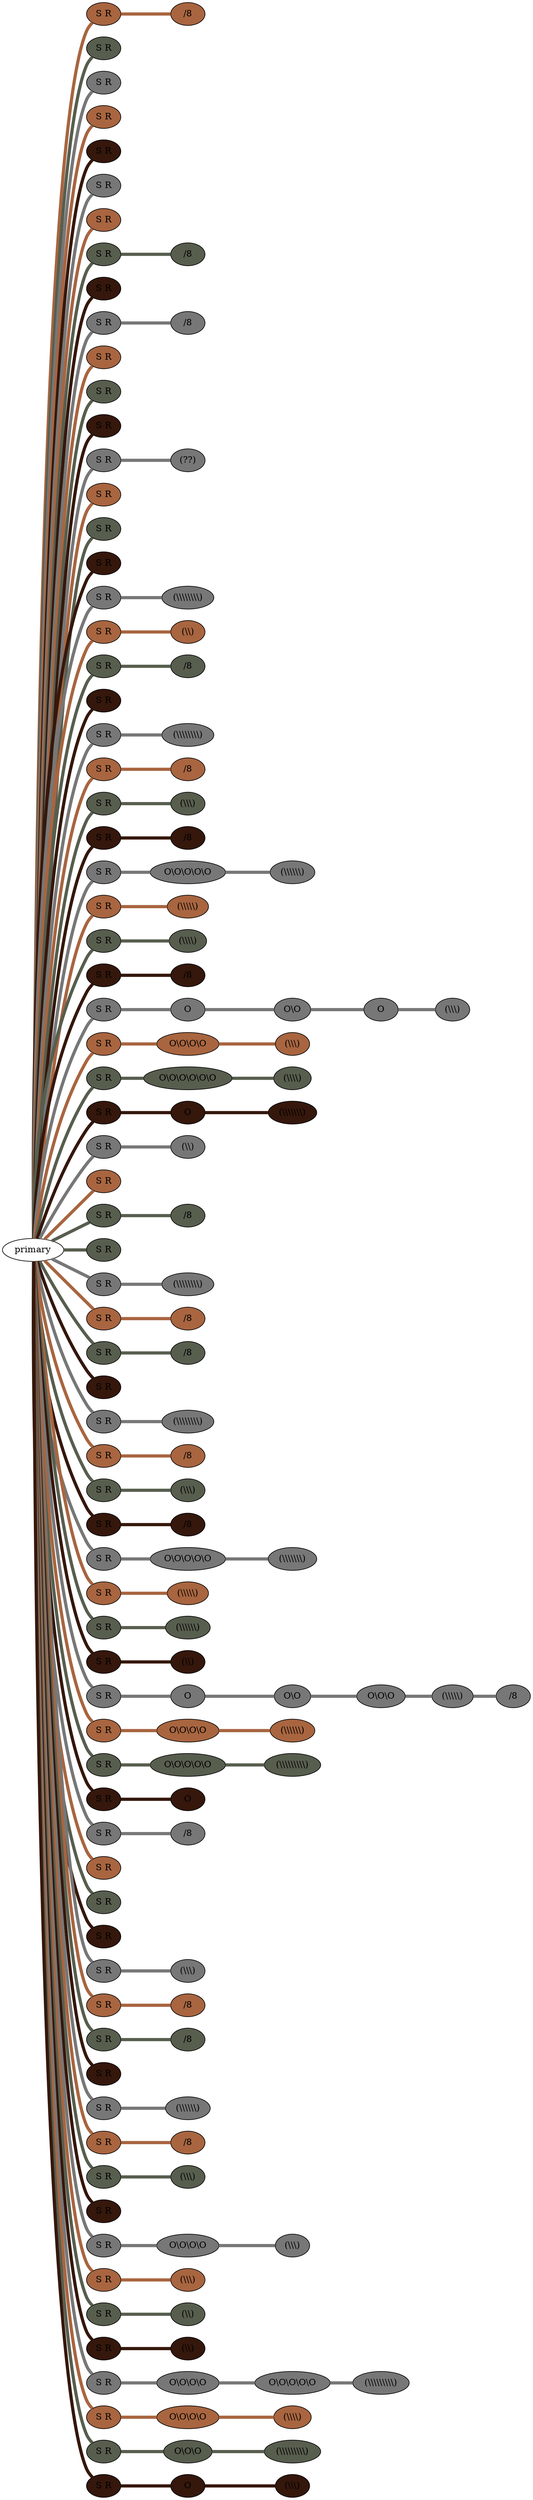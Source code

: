 graph {
 graph [rankdir=LR]
"1" [qtype="pendant_node", pendant_colors="#A86540", pendant_ply="S", pendant_attach="R", pendant_length="42", label="S R", style=filled, fillcolor="#A86540"]
"primary" -- "1" [qtype="pendant_link",penwidth=5,color="#A86540"]
"1:0" [qtype="knot_node", knot_value="1", knot_type="E", knot_position="20.0", knot_spin="S", label="/8", style=filled, fillcolor="#A86540"]
"1" -- "1:0" [qtype="knot_link",penwidth=5,color="#A86540"]
"2" [qtype="pendant_node", pendant_colors="#575E4E", pendant_ply="S", pendant_attach="R", pendant_length="46", label="S R", style=filled, fillcolor="#575E4E"]
"primary" -- "2" [qtype="pendant_link",penwidth=5,color="#575E4E"]
"3" [qtype="pendant_node", pendant_colors="#777777", pendant_ply="S", pendant_attach="R", pendant_length="51", label="S R", style=filled, fillcolor="#777777"]
"primary" -- "3" [qtype="pendant_link",penwidth=5,color="#777777"]
"4" [qtype="pendant_node", pendant_colors="#A86540", pendant_ply="S", pendant_attach="R", pendant_length="44", label="S R", style=filled, fillcolor="#A86540"]
"primary" -- "4" [qtype="pendant_link",penwidth=5,color="#A86540"]
"5" [qtype="pendant_node", pendant_colors="#35170C,#777777", pendant_ply="S", pendant_attach="R", pendant_length="52", label="S R", style=filled, fillcolor="#35170C"]
"primary" -- "5" [qtype="pendant_link",penwidth=5,color="#35170C"]
"6" [qtype="pendant_node", pendant_colors="#777777", pendant_ply="S", pendant_attach="R", pendant_length="52", label="S R", style=filled, fillcolor="#777777"]
"primary" -- "6" [qtype="pendant_link",penwidth=5,color="#777777"]
"7" [qtype="pendant_node", pendant_colors="#A86540", pendant_ply="S", pendant_attach="R", pendant_length="42", label="S R", style=filled, fillcolor="#A86540"]
"primary" -- "7" [qtype="pendant_link",penwidth=5,color="#A86540"]
"8" [qtype="pendant_node", pendant_colors="#575E4E", pendant_ply="S", pendant_attach="R", pendant_length="40", label="S R", style=filled, fillcolor="#575E4E"]
"primary" -- "8" [qtype="pendant_link",penwidth=5,color="#575E4E"]
"8:0" [qtype="knot_node", knot_value="1", knot_type="E", knot_position="20.5", knot_spin="S", label="/8", style=filled, fillcolor="#575E4E"]
"8" -- "8:0" [qtype="knot_link",penwidth=5,color="#575E4E"]
"9" [qtype="pendant_node", pendant_colors="#35170C,#777777", pendant_ply="S", pendant_attach="R", pendant_length="55", label="S R", style=filled, fillcolor="#35170C"]
"primary" -- "9" [qtype="pendant_link",penwidth=5,color="#35170C"]
"10" [qtype="pendant_node", pendant_colors="#777777", pendant_ply="S", pendant_attach="R", pendant_length="47", label="S R", style=filled, fillcolor="#777777"]
"primary" -- "10" [qtype="pendant_link",penwidth=5,color="#777777"]
"10:0" [qtype="knot_node", knot_value="1", knot_type="E", knot_position="19.5", knot_spin="S", label="/8", style=filled, fillcolor="#777777"]
"10" -- "10:0" [qtype="knot_link",penwidth=5,color="#777777"]
"11" [qtype="pendant_node", pendant_colors="#A86540", pendant_ply="S", pendant_attach="R", pendant_length="42", label="S R", style=filled, fillcolor="#A86540"]
"primary" -- "11" [qtype="pendant_link",penwidth=5,color="#A86540"]
"12" [qtype="pendant_node", pendant_colors="#575E4E", pendant_ply="S", pendant_attach="R", pendant_length="44", label="S R", style=filled, fillcolor="#575E4E"]
"primary" -- "12" [qtype="pendant_link",penwidth=5,color="#575E4E"]
"13" [qtype="pendant_node", pendant_colors="#35170C,#777777", pendant_ply="S", pendant_attach="R", pendant_length="51", label="S R", style=filled, fillcolor="#35170C"]
"primary" -- "13" [qtype="pendant_link",penwidth=5,color="#35170C"]
"14" [qtype="pendant_node", pendant_colors="#777777", pendant_ply="S", pendant_attach="R", pendant_length="45", label="S R", style=filled, fillcolor="#777777"]
"primary" -- "14" [qtype="pendant_link",penwidth=5,color="#777777"]
"14:0" [qtype="knot_node", knot_value="2", knot_type="L", knot_position="19.0", knot_spin="ZS", label="(??)", style=filled, fillcolor="#777777"]
"14" -- "14:0" [qtype="knot_link",penwidth=5,color="#777777"]
"15" [qtype="pendant_node", pendant_colors="#A86540", pendant_ply="S", pendant_attach="R", pendant_length="52", label="S R", style=filled, fillcolor="#A86540"]
"primary" -- "15" [qtype="pendant_link",penwidth=5,color="#A86540"]
"16" [qtype="pendant_node", pendant_colors="#575E4E", pendant_ply="S", pendant_attach="R", pendant_length="42", label="S R", style=filled, fillcolor="#575E4E"]
"primary" -- "16" [qtype="pendant_link",penwidth=5,color="#575E4E"]
"17" [qtype="pendant_node", pendant_colors="#35170C,#777777", pendant_ply="S", pendant_attach="R", pendant_length="51", label="S R", style=filled, fillcolor="#35170C"]
"primary" -- "17" [qtype="pendant_link",penwidth=5,color="#35170C"]
"18" [qtype="pendant_node", pendant_colors="#777777", pendant_ply="S", pendant_attach="R", pendant_length="47", label="S R", style=filled, fillcolor="#777777"]
"primary" -- "18" [qtype="pendant_link",penwidth=5,color="#777777"]
"18:0" [qtype="knot_node", knot_value="8", knot_type="L", knot_position="18.5", knot_spin="Z", label="(\\\\\\\\\\\\\\\\)", style=filled, fillcolor="#777777"]
"18" -- "18:0" [qtype="knot_link",penwidth=5,color="#777777"]
"19" [qtype="pendant_node", pendant_colors="#A86540", pendant_ply="S", pendant_attach="R", pendant_length="49", label="S R", style=filled, fillcolor="#A86540"]
"primary" -- "19" [qtype="pendant_link",penwidth=5,color="#A86540"]
"19:0" [qtype="knot_node", knot_value="2", knot_type="L", knot_position="18.5", knot_spin="Z", label="(\\\\)", style=filled, fillcolor="#A86540"]
"19" -- "19:0" [qtype="knot_link",penwidth=5,color="#A86540"]
"20" [qtype="pendant_node", pendant_colors="#575E4E", pendant_ply="S", pendant_attach="R", pendant_length="43", label="S R", style=filled, fillcolor="#575E4E"]
"primary" -- "20" [qtype="pendant_link",penwidth=5,color="#575E4E"]
"20:0" [qtype="knot_node", knot_value="1", knot_type="E", knot_position="18.5", knot_spin="S", label="/8", style=filled, fillcolor="#575E4E"]
"20" -- "20:0" [qtype="knot_link",penwidth=5,color="#575E4E"]
"21" [qtype="pendant_node", pendant_colors="#35170C,#777777", pendant_ply="S", pendant_attach="R", pendant_length="55", label="S R", style=filled, fillcolor="#35170C"]
"primary" -- "21" [qtype="pendant_link",penwidth=5,color="#35170C"]
"22" [qtype="pendant_node", pendant_colors="#777777", pendant_ply="S", pendant_attach="R", pendant_length="33", label="S R", style=filled, fillcolor="#777777"]
"primary" -- "22" [qtype="pendant_link",penwidth=5,color="#777777"]
"22:0" [qtype="knot_node", knot_value="8", knot_type="L", knot_position="15.5", knot_spin="Z", label="(\\\\\\\\\\\\\\\\)", style=filled, fillcolor="#777777"]
"22" -- "22:0" [qtype="knot_link",penwidth=5,color="#777777"]
"23" [qtype="pendant_node", pendant_colors="#A86540", pendant_ply="S", pendant_attach="R", pendant_length="43", label="S R", style=filled, fillcolor="#A86540"]
"primary" -- "23" [qtype="pendant_link",penwidth=5,color="#A86540"]
"23:0" [qtype="knot_node", knot_value="1", knot_type="E", knot_position="15.5", knot_spin="S", label="/8", style=filled, fillcolor="#A86540"]
"23" -- "23:0" [qtype="knot_link",penwidth=5,color="#A86540"]
"24" [qtype="pendant_node", pendant_colors="#575E4E", pendant_ply="S", pendant_attach="R", pendant_length="40", label="S R", style=filled, fillcolor="#575E4E"]
"primary" -- "24" [qtype="pendant_link",penwidth=5,color="#575E4E"]
"24:0" [qtype="knot_node", knot_value="3", knot_type="L", knot_position="15.0", knot_spin="Z", label="(\\\\\\)", style=filled, fillcolor="#575E4E"]
"24" -- "24:0" [qtype="knot_link",penwidth=5,color="#575E4E"]
"25" [qtype="pendant_node", pendant_colors="#35170C,#777777", pendant_ply="S", pendant_attach="R", pendant_length="42", label="S R", style=filled, fillcolor="#35170C"]
"primary" -- "25" [qtype="pendant_link",penwidth=5,color="#35170C"]
"25:0" [qtype="knot_node", knot_value="1", knot_type="E", knot_position="15.5", knot_spin="S", label="/8", style=filled, fillcolor="#35170C"]
"25" -- "25:0" [qtype="knot_link",penwidth=5,color="#35170C"]
"26" [qtype="pendant_node", pendant_colors="#777777", pendant_ply="S", pendant_attach="R", pendant_length="30", label="S R", style=filled, fillcolor="#777777"]
"primary" -- "26" [qtype="pendant_link",penwidth=5,color="#777777"]
"26:0" [qtype="knot_node", knot_value="5", knot_type="S", knot_position="12.0", knot_spin="Z", label="O\\O\\O\\O\\O", style=filled, fillcolor="#777777"]
"26" -- "26:0" [qtype="knot_link",penwidth=5,color="#777777"]
"26:1" [qtype="knot_node", knot_value="6", knot_type="L", knot_position="17.5", knot_spin="Z", label="(\\\\\\\\\\\\)", style=filled, fillcolor="#777777"]
"26:0" -- "26:1" [qtype="knot_link",penwidth=5,color="#777777"]
"27" [qtype="pendant_node", pendant_colors="#A86540", pendant_ply="S", pendant_attach="R", pendant_length="47", label="S R", style=filled, fillcolor="#A86540"]
"primary" -- "27" [qtype="pendant_link",penwidth=5,color="#A86540"]
"27:0" [qtype="knot_node", knot_value="5", knot_type="L", knot_position="19.0", knot_spin="Z", label="(\\\\\\\\\\)", style=filled, fillcolor="#A86540"]
"27" -- "27:0" [qtype="knot_link",penwidth=5,color="#A86540"]
"28" [qtype="pendant_node", pendant_colors="#575E4E", pendant_ply="S", pendant_attach="R", pendant_length="37", label="S R", style=filled, fillcolor="#575E4E"]
"primary" -- "28" [qtype="pendant_link",penwidth=5,color="#575E4E"]
"28:0" [qtype="knot_node", knot_value="4", knot_type="L", knot_position="18.5", knot_spin="Z", label="(\\\\\\\\)", style=filled, fillcolor="#575E4E"]
"28" -- "28:0" [qtype="knot_link",penwidth=5,color="#575E4E"]
"29" [qtype="pendant_node", pendant_colors="#35170C,#777777", pendant_ply="S", pendant_attach="R", pendant_length="42", label="S R", style=filled, fillcolor="#35170C"]
"primary" -- "29" [qtype="pendant_link",penwidth=5,color="#35170C"]
"29:0" [qtype="knot_node", knot_value="1", knot_type="E", knot_position="22.5", knot_spin="S", label="/8", style=filled, fillcolor="#35170C"]
"29" -- "29:0" [qtype="knot_link",penwidth=5,color="#35170C"]
"30" [qtype="pendant_node", pendant_colors="#777777", pendant_ply="S", pendant_attach="R", pendant_length="47", label="S R", style=filled, fillcolor="#777777"]
"primary" -- "30" [qtype="pendant_link",penwidth=5,color="#777777"]
"30:0" [qtype="knot_node", knot_value="1", knot_type="S", knot_position="3.0", knot_spin="Z", label="O", style=filled, fillcolor="#777777"]
"30" -- "30:0" [qtype="knot_link",penwidth=5,color="#777777"]
"30:1" [qtype="knot_node", knot_value="2", knot_type="S", knot_position="8.0", knot_spin="Z", label="O\\O", style=filled, fillcolor="#777777"]
"30:0" -- "30:1" [qtype="knot_link",penwidth=5,color="#777777"]
"30:2" [qtype="knot_node", knot_value="1", knot_type="S", knot_position="12.0", knot_spin="Z", label="O", style=filled, fillcolor="#777777"]
"30:1" -- "30:2" [qtype="knot_link",penwidth=5,color="#777777"]
"30:3" [qtype="knot_node", knot_value="3", knot_type="L", knot_position="16.0", knot_spin="Z", label="(\\\\\\)", style=filled, fillcolor="#777777"]
"30:2" -- "30:3" [qtype="knot_link",penwidth=5,color="#777777"]
"31" [qtype="pendant_node", pendant_colors="#A86540", pendant_ply="S", pendant_attach="R", pendant_length="32", label="S R", style=filled, fillcolor="#A86540"]
"primary" -- "31" [qtype="pendant_link",penwidth=5,color="#A86540"]
"31:0" [qtype="knot_node", knot_value="4", knot_type="S", knot_position="11.5", knot_spin="Z", label="O\\O\\O\\O", style=filled, fillcolor="#A86540"]
"31" -- "31:0" [qtype="knot_link",penwidth=5,color="#A86540"]
"31:1" [qtype="knot_node", knot_value="3", knot_type="L", knot_position="16.0", knot_spin="Z", label="(\\\\\\)", style=filled, fillcolor="#A86540"]
"31:0" -- "31:1" [qtype="knot_link",penwidth=5,color="#A86540"]
"32" [qtype="pendant_node", pendant_colors="#575E4E", pendant_ply="S", pendant_attach="R", pendant_length="31", label="S R", style=filled, fillcolor="#575E4E"]
"primary" -- "32" [qtype="pendant_link",penwidth=5,color="#575E4E"]
"32:0" [qtype="knot_node", knot_value="6", knot_type="S", knot_position="11.0", knot_spin="Z", label="O\\O\\O\\O\\O\\O", style=filled, fillcolor="#575E4E"]
"32" -- "32:0" [qtype="knot_link",penwidth=5,color="#575E4E"]
"32:1" [qtype="knot_node", knot_value="4", knot_type="L", knot_position="15.5", knot_spin="Z", label="(\\\\\\\\)", style=filled, fillcolor="#575E4E"]
"32:0" -- "32:1" [qtype="knot_link",penwidth=5,color="#575E4E"]
"33" [qtype="pendant_node", pendant_colors="#35170C,#777777", pendant_ply="S", pendant_attach="R", pendant_length="35", label="S R", style=filled, fillcolor="#35170C"]
"primary" -- "33" [qtype="pendant_link",penwidth=5,color="#35170C"]
"33:0" [qtype="knot_node", knot_value="1", knot_type="S", knot_position="13.0", knot_spin="Z", label="O", style=filled, fillcolor="#35170C"]
"33" -- "33:0" [qtype="knot_link",penwidth=5,color="#35170C"]
"33:1" [qtype="knot_node", knot_value="7", knot_type="L", knot_position="17.5", knot_spin="Z", label="(\\\\\\\\\\\\\\)", style=filled, fillcolor="#35170C"]
"33:0" -- "33:1" [qtype="knot_link",penwidth=5,color="#35170C"]
"34" [qtype="pendant_node", pendant_colors="#777777", pendant_ply="S", pendant_attach="R", pendant_length="51", label="S R", style=filled, fillcolor="#777777"]
"primary" -- "34" [qtype="pendant_link",penwidth=5,color="#777777"]
"34:0" [qtype="knot_node", knot_value="2", knot_type="L", knot_position="17.5", knot_spin="Z", label="(\\\\)", style=filled, fillcolor="#777777"]
"34" -- "34:0" [qtype="knot_link",penwidth=5,color="#777777"]
"35" [qtype="pendant_node", pendant_colors="#A86540", pendant_ply="S", pendant_attach="R", pendant_length="52", label="S R", style=filled, fillcolor="#A86540"]
"primary" -- "35" [qtype="pendant_link",penwidth=5,color="#A86540"]
"36" [qtype="pendant_node", pendant_colors="#575E4E", pendant_ply="S", pendant_attach="R", pendant_length="35", label="S R", style=filled, fillcolor="#575E4E"]
"primary" -- "36" [qtype="pendant_link",penwidth=5,color="#575E4E"]
"36:0" [qtype="knot_node", knot_value="1", knot_type="E", knot_position="16.5", knot_spin="S", label="/8", style=filled, fillcolor="#575E4E"]
"36" -- "36:0" [qtype="knot_link",penwidth=5,color="#575E4E"]
"37" [qtype="pendant_node", pendant_colors="#575E4E,#777777", pendant_ply="S", pendant_attach="R", pendant_length="43", label="S R", style=filled, fillcolor="#575E4E"]
"primary" -- "37" [qtype="pendant_link",penwidth=5,color="#575E4E"]
"38" [qtype="pendant_node", pendant_colors="#777777", pendant_ply="S", pendant_attach="R", pendant_length="46", label="S R", style=filled, fillcolor="#777777"]
"primary" -- "38" [qtype="pendant_link",penwidth=5,color="#777777"]
"38:0" [qtype="knot_node", knot_value="8", knot_type="L", knot_position="16.5", knot_spin="Z", label="(\\\\\\\\\\\\\\\\)", style=filled, fillcolor="#777777"]
"38" -- "38:0" [qtype="knot_link",penwidth=5,color="#777777"]
"39" [qtype="pendant_node", pendant_colors="#A86540", pendant_ply="S", pendant_attach="R", pendant_length="41", label="S R", style=filled, fillcolor="#A86540"]
"primary" -- "39" [qtype="pendant_link",penwidth=5,color="#A86540"]
"39:0" [qtype="knot_node", knot_value="1", knot_type="E", knot_position="17.0", knot_spin="S", label="/8", style=filled, fillcolor="#A86540"]
"39" -- "39:0" [qtype="knot_link",penwidth=5,color="#A86540"]
"40" [qtype="pendant_node", pendant_colors="#575E4E,#A86540", pendant_ply="S", pendant_attach="R", pendant_length="47", label="S R", style=filled, fillcolor="#575E4E"]
"primary" -- "40" [qtype="pendant_link",penwidth=5,color="#575E4E"]
"40:0" [qtype="knot_node", knot_value="1", knot_type="E", knot_position="15.5", knot_spin="S", label="/8", style=filled, fillcolor="#575E4E"]
"40" -- "40:0" [qtype="knot_link",penwidth=5,color="#575E4E"]
"41" [qtype="pendant_node", pendant_colors="#35170C,#777777", pendant_ply="S", pendant_attach="R", pendant_length="47", label="S R", style=filled, fillcolor="#35170C"]
"primary" -- "41" [qtype="pendant_link",penwidth=5,color="#35170C"]
"42" [qtype="pendant_node", pendant_colors="#777777", pendant_ply="S", pendant_attach="R", pendant_length="45", label="S R", style=filled, fillcolor="#777777"]
"primary" -- "42" [qtype="pendant_link",penwidth=5,color="#777777"]
"42:0" [qtype="knot_node", knot_value="8", knot_type="L", knot_position="17.0", knot_spin="Z", label="(\\\\\\\\\\\\\\\\)", style=filled, fillcolor="#777777"]
"42" -- "42:0" [qtype="knot_link",penwidth=5,color="#777777"]
"43" [qtype="pendant_node", pendant_colors="#A86540", pendant_ply="S", pendant_attach="R", pendant_length="37", label="S R", style=filled, fillcolor="#A86540"]
"primary" -- "43" [qtype="pendant_link",penwidth=5,color="#A86540"]
"43:0" [qtype="knot_node", knot_value="1", knot_type="E", knot_position="16.5", knot_spin="S", label="/8", style=filled, fillcolor="#A86540"]
"43" -- "43:0" [qtype="knot_link",penwidth=5,color="#A86540"]
"44" [qtype="pendant_node", pendant_colors="#575E4E", pendant_ply="S", pendant_attach="R", pendant_length="47", label="S R", style=filled, fillcolor="#575E4E"]
"primary" -- "44" [qtype="pendant_link",penwidth=5,color="#575E4E"]
"44:0" [qtype="knot_node", knot_value="3", knot_type="L", knot_position="17.5", knot_spin="Z", label="(\\\\\\)", style=filled, fillcolor="#575E4E"]
"44" -- "44:0" [qtype="knot_link",penwidth=5,color="#575E4E"]
"45" [qtype="pendant_node", pendant_colors="#35170C,#777777", pendant_ply="S", pendant_attach="R", pendant_length="43", label="S R", style=filled, fillcolor="#35170C"]
"primary" -- "45" [qtype="pendant_link",penwidth=5,color="#35170C"]
"45:0" [qtype="knot_node", knot_value="1", knot_type="E", knot_position="18.5", knot_spin="S", label="/8", style=filled, fillcolor="#35170C"]
"45" -- "45:0" [qtype="knot_link",penwidth=5,color="#35170C"]
"46" [qtype="pendant_node", pendant_colors="#777777", pendant_ply="S", pendant_attach="R", pendant_length="35", label="S R", style=filled, fillcolor="#777777"]
"primary" -- "46" [qtype="pendant_link",penwidth=5,color="#777777"]
"46:0" [qtype="knot_node", knot_value="5", knot_type="S", knot_position="15.5", knot_spin="Z", label="O\\O\\O\\O\\O", style=filled, fillcolor="#777777"]
"46" -- "46:0" [qtype="knot_link",penwidth=5,color="#777777"]
"46:1" [qtype="knot_node", knot_value="7", knot_type="L", knot_position="20.5", knot_spin="Z", label="(\\\\\\\\\\\\\\)", style=filled, fillcolor="#777777"]
"46:0" -- "46:1" [qtype="knot_link",penwidth=5,color="#777777"]
"47" [qtype="pendant_node", pendant_colors="#A86540", pendant_ply="S", pendant_attach="R", pendant_length="42", label="S R", style=filled, fillcolor="#A86540"]
"primary" -- "47" [qtype="pendant_link",penwidth=5,color="#A86540"]
"47:0" [qtype="knot_node", knot_value="5", knot_type="L", knot_position="21.0", knot_spin="Z", label="(\\\\\\\\\\)", style=filled, fillcolor="#A86540"]
"47" -- "47:0" [qtype="knot_link",penwidth=5,color="#A86540"]
"48" [qtype="pendant_node", pendant_colors="#575E4E", pendant_ply="S", pendant_attach="R", pendant_length="45", label="S R", style=filled, fillcolor="#575E4E"]
"primary" -- "48" [qtype="pendant_link",penwidth=5,color="#575E4E"]
"48:0" [qtype="knot_node", knot_value="6", knot_type="L", knot_position="20.5", knot_spin="Z", label="(\\\\\\\\\\\\)", style=filled, fillcolor="#575E4E"]
"48" -- "48:0" [qtype="knot_link",penwidth=5,color="#575E4E"]
"49" [qtype="pendant_node", pendant_colors="#35170C,#777777", pendant_ply="S", pendant_attach="R", pendant_length="47", label="S R", style=filled, fillcolor="#35170C"]
"primary" -- "49" [qtype="pendant_link",penwidth=5,color="#35170C"]
"49:0" [qtype="knot_node", knot_value="2", knot_type="L", knot_position="25.0", knot_spin="Z", label="(\\\\)", style=filled, fillcolor="#35170C"]
"49" -- "49:0" [qtype="knot_link",penwidth=5,color="#35170C"]
"50" [qtype="pendant_node", pendant_colors="#777777", pendant_ply="S", pendant_attach="R", pendant_length="35", label="S R", style=filled, fillcolor="#777777"]
"primary" -- "50" [qtype="pendant_link",penwidth=5,color="#777777"]
"50:0" [qtype="knot_node", knot_value="1", knot_type="S", knot_position="3.5", knot_spin="Z", label="O", style=filled, fillcolor="#777777"]
"50" -- "50:0" [qtype="knot_link",penwidth=5,color="#777777"]
"50:1" [qtype="knot_node", knot_value="2", knot_type="S", knot_position="9.0", knot_spin="Z", label="O\\O", style=filled, fillcolor="#777777"]
"50:0" -- "50:1" [qtype="knot_link",penwidth=5,color="#777777"]
"50:2" [qtype="knot_node", knot_value="3", knot_type="S", knot_position="12.5", knot_spin="Z", label="O\\O\\O", style=filled, fillcolor="#777777"]
"50:1" -- "50:2" [qtype="knot_link",penwidth=5,color="#777777"]
"50:3" [qtype="knot_node", knot_value="5", knot_type="L", knot_position="16.0", knot_spin="Z", label="(\\\\\\\\\\)", style=filled, fillcolor="#777777"]
"50:2" -- "50:3" [qtype="knot_link",penwidth=5,color="#777777"]
"50:4" [qtype="knot_node", knot_value="1", knot_type="E", knot_position="22.5", knot_spin="S", label="/8", style=filled, fillcolor="#777777"]
"50:3" -- "50:4" [qtype="knot_link",penwidth=5,color="#777777"]
"51" [qtype="pendant_node", pendant_colors="#A86540", pendant_ply="S", pendant_attach="R", pendant_length="36", label="S R", style=filled, fillcolor="#A86540"]
"primary" -- "51" [qtype="pendant_link",penwidth=5,color="#A86540"]
"51:0" [qtype="knot_node", knot_value="4", knot_type="S", knot_position="11.5", knot_spin="Z", label="O\\O\\O\\O", style=filled, fillcolor="#A86540"]
"51" -- "51:0" [qtype="knot_link",penwidth=5,color="#A86540"]
"51:1" [qtype="knot_node", knot_value="6", knot_type="L", knot_position="15.5", knot_spin="Z", label="(\\\\\\\\\\\\)", style=filled, fillcolor="#A86540"]
"51:0" -- "51:1" [qtype="knot_link",penwidth=5,color="#A86540"]
"52" [qtype="pendant_node", pendant_colors="#575E4E", pendant_ply="S", pendant_attach="R", pendant_length="37", label="S R", style=filled, fillcolor="#575E4E"]
"primary" -- "52" [qtype="pendant_link",penwidth=5,color="#575E4E"]
"52:0" [qtype="knot_node", knot_value="5", knot_type="S", knot_position="10.5", knot_spin="Z", label="O\\O\\O\\O\\O", style=filled, fillcolor="#575E4E"]
"52" -- "52:0" [qtype="knot_link",penwidth=5,color="#575E4E"]
"52:1" [qtype="knot_node", knot_value="9", knot_type="L", knot_position="17.0", knot_spin="Z", label="(\\\\\\\\\\\\\\\\\\)", style=filled, fillcolor="#575E4E"]
"52:0" -- "52:1" [qtype="knot_link",penwidth=5,color="#575E4E"]
"53" [qtype="pendant_node", pendant_colors="#35170C,#777777", pendant_ply="S", pendant_attach="R", pendant_length="45", label="S R", style=filled, fillcolor="#35170C"]
"primary" -- "53" [qtype="pendant_link",penwidth=5,color="#35170C"]
"53:0" [qtype="knot_node", knot_value="1", knot_type="S", knot_position="12.0", knot_spin="Z", label="O", style=filled, fillcolor="#35170C"]
"53" -- "53:0" [qtype="knot_link",penwidth=5,color="#35170C"]
"54" [qtype="pendant_node", pendant_colors="#777777", pendant_ply="S", pendant_attach="R", pendant_length="42", label="S R", style=filled, fillcolor="#777777"]
"primary" -- "54" [qtype="pendant_link",penwidth=5,color="#777777"]
"54:0" [qtype="knot_node", knot_value="1", knot_type="E", knot_position="16.0", knot_spin="S", label="/8", style=filled, fillcolor="#777777"]
"54" -- "54:0" [qtype="knot_link",penwidth=5,color="#777777"]
"55" [qtype="pendant_node", pendant_colors="#A86540", pendant_ply="S", pendant_attach="R", pendant_length="50", label="S R", style=filled, fillcolor="#A86540"]
"primary" -- "55" [qtype="pendant_link",penwidth=5,color="#A86540"]
"56" [qtype="pendant_node", pendant_colors="#575E4E", pendant_ply="S", pendant_attach="R", pendant_length="47", label="S R", style=filled, fillcolor="#575E4E"]
"primary" -- "56" [qtype="pendant_link",penwidth=5,color="#575E4E"]
"57" [qtype="pendant_node", pendant_colors="#35170C,#777777", pendant_ply="S", pendant_attach="R", pendant_length="49", label="S R", style=filled, fillcolor="#35170C"]
"primary" -- "57" [qtype="pendant_link",penwidth=5,color="#35170C"]
"58" [qtype="pendant_node", pendant_colors="#777777", pendant_ply="S", pendant_attach="R", pendant_length="42", label="S R", style=filled, fillcolor="#777777"]
"primary" -- "58" [qtype="pendant_link",penwidth=5,color="#777777"]
"58:0" [qtype="knot_node", knot_value="3", knot_type="L", knot_position="16.0", knot_spin="Z", label="(\\\\\\)", style=filled, fillcolor="#777777"]
"58" -- "58:0" [qtype="knot_link",penwidth=5,color="#777777"]
"59" [qtype="pendant_node", pendant_colors="#A86540", pendant_ply="S", pendant_attach="R", pendant_length="44", label="S R", style=filled, fillcolor="#A86540"]
"primary" -- "59" [qtype="pendant_link",penwidth=5,color="#A86540"]
"59:0" [qtype="knot_node", knot_value="1", knot_type="E", knot_position="16.0", knot_spin="S", label="/8", style=filled, fillcolor="#A86540"]
"59" -- "59:0" [qtype="knot_link",penwidth=5,color="#A86540"]
"60" [qtype="pendant_node", pendant_colors="#575E4E", pendant_ply="S", pendant_attach="R", pendant_length="44", label="S R", style=filled, fillcolor="#575E4E"]
"primary" -- "60" [qtype="pendant_link",penwidth=5,color="#575E4E"]
"60:0" [qtype="knot_node", knot_value="1", knot_type="E", knot_position="15.5", knot_spin="S", label="/8", style=filled, fillcolor="#575E4E"]
"60" -- "60:0" [qtype="knot_link",penwidth=5,color="#575E4E"]
"61" [qtype="pendant_node", pendant_colors="#35170C,#777777", pendant_ply="S", pendant_attach="R", pendant_length="47", label="S R", style=filled, fillcolor="#35170C"]
"primary" -- "61" [qtype="pendant_link",penwidth=5,color="#35170C"]
"62" [qtype="pendant_node", pendant_colors="#777777", pendant_ply="S", pendant_attach="R", pendant_length="50", label="S R", style=filled, fillcolor="#777777"]
"primary" -- "62" [qtype="pendant_link",penwidth=5,color="#777777"]
"62:0" [qtype="knot_node", knot_value="6", knot_type="L", knot_position="16.5", knot_spin="Z", label="(\\\\\\\\\\\\)", style=filled, fillcolor="#777777"]
"62" -- "62:0" [qtype="knot_link",penwidth=5,color="#777777"]
"63" [qtype="pendant_node", pendant_colors="#A86540", pendant_ply="S", pendant_attach="R", pendant_length="44", label="S R", style=filled, fillcolor="#A86540"]
"primary" -- "63" [qtype="pendant_link",penwidth=5,color="#A86540"]
"63:0" [qtype="knot_node", knot_value="1", knot_type="E", knot_position="15.0", knot_spin="S", label="/8", style=filled, fillcolor="#A86540"]
"63" -- "63:0" [qtype="knot_link",penwidth=5,color="#A86540"]
"64" [qtype="pendant_node", pendant_colors="#575E4E", pendant_ply="S", pendant_attach="R", pendant_length="42", label="S R", style=filled, fillcolor="#575E4E"]
"primary" -- "64" [qtype="pendant_link",penwidth=5,color="#575E4E"]
"64:0" [qtype="knot_node", knot_value="3", knot_type="L", knot_position="16.0", knot_spin="Z", label="(\\\\\\)", style=filled, fillcolor="#575E4E"]
"64" -- "64:0" [qtype="knot_link",penwidth=5,color="#575E4E"]
"65" [qtype="pendant_node", pendant_colors="#35170C,#777777", pendant_ply="S", pendant_attach="R", pendant_length="47", label="S R", style=filled, fillcolor="#35170C"]
"primary" -- "65" [qtype="pendant_link",penwidth=5,color="#35170C"]
"66" [qtype="pendant_node", pendant_colors="#777777", pendant_ply="S", pendant_attach="R", pendant_length="45", label="S R", style=filled, fillcolor="#777777"]
"primary" -- "66" [qtype="pendant_link",penwidth=5,color="#777777"]
"66:0" [qtype="knot_node", knot_value="4", knot_type="S", knot_position="11.5", knot_spin="Z", label="O\\O\\O\\O", style=filled, fillcolor="#777777"]
"66" -- "66:0" [qtype="knot_link",penwidth=5,color="#777777"]
"66:1" [qtype="knot_node", knot_value="3", knot_type="L", knot_position="17.5", knot_spin="Z", label="(\\\\\\)", style=filled, fillcolor="#777777"]
"66:0" -- "66:1" [qtype="knot_link",penwidth=5,color="#777777"]
"67" [qtype="pendant_node", pendant_colors="#A86540", pendant_ply="S", pendant_attach="R", pendant_length="47", label="S R", style=filled, fillcolor="#A86540"]
"primary" -- "67" [qtype="pendant_link",penwidth=5,color="#A86540"]
"67:0" [qtype="knot_node", knot_value="3", knot_type="L", knot_position="16.5", knot_spin="Z", label="(\\\\\\)", style=filled, fillcolor="#A86540"]
"67" -- "67:0" [qtype="knot_link",penwidth=5,color="#A86540"]
"68" [qtype="pendant_node", pendant_colors="#575E4E", pendant_ply="S", pendant_attach="R", pendant_length="42", label="S R", style=filled, fillcolor="#575E4E"]
"primary" -- "68" [qtype="pendant_link",penwidth=5,color="#575E4E"]
"68:0" [qtype="knot_node", knot_value="2", knot_type="L", knot_position="16.5", knot_spin="Z", label="(\\\\)", style=filled, fillcolor="#575E4E"]
"68" -- "68:0" [qtype="knot_link",penwidth=5,color="#575E4E"]
"69" [qtype="pendant_node", pendant_colors="#35170C,#777777", pendant_ply="S", pendant_attach="R", pendant_length="41", label="S R", style=filled, fillcolor="#35170C"]
"primary" -- "69" [qtype="pendant_link",penwidth=5,color="#35170C"]
"69:0" [qtype="knot_node", knot_value="2", knot_type="L", knot_position="18.0", knot_spin="Z", label="(\\\\)", style=filled, fillcolor="#35170C"]
"69" -- "69:0" [qtype="knot_link",penwidth=5,color="#35170C"]
"70" [qtype="pendant_node", pendant_colors="#777777", pendant_ply="S", pendant_attach="R", pendant_length="33", label="S R", style=filled, fillcolor="#777777"]
"primary" -- "70" [qtype="pendant_link",penwidth=5,color="#777777"]
"70:0" [qtype="knot_node", knot_value="4", knot_type="S", knot_position="9.5", knot_spin="Z", label="O\\O\\O\\O", style=filled, fillcolor="#777777"]
"70" -- "70:0" [qtype="knot_link",penwidth=5,color="#777777"]
"70:1" [qtype="knot_node", knot_value="5", knot_type="S", knot_position="13.0", knot_spin="Z", label="O\\O\\O\\O\\O", style=filled, fillcolor="#777777"]
"70:0" -- "70:1" [qtype="knot_link",penwidth=5,color="#777777"]
"70:2" [qtype="knot_node", knot_value="9", knot_type="L", knot_position="17.0", knot_spin="Z", label="(\\\\\\\\\\\\\\\\\\)", style=filled, fillcolor="#777777"]
"70:1" -- "70:2" [qtype="knot_link",penwidth=5,color="#777777"]
"71" [qtype="pendant_node", pendant_colors="#A86540", pendant_ply="S", pendant_attach="R", pendant_length="39", label="S R", style=filled, fillcolor="#A86540"]
"primary" -- "71" [qtype="pendant_link",penwidth=5,color="#A86540"]
"71:0" [qtype="knot_node", knot_value="4", knot_type="S", knot_position="12.5", knot_spin="Z", label="O\\O\\O\\O", style=filled, fillcolor="#A86540"]
"71" -- "71:0" [qtype="knot_link",penwidth=5,color="#A86540"]
"71:1" [qtype="knot_node", knot_value="4", knot_type="L", knot_position="17.0", knot_spin="Z", label="(\\\\\\\\)", style=filled, fillcolor="#A86540"]
"71:0" -- "71:1" [qtype="knot_link",penwidth=5,color="#A86540"]
"72" [qtype="pendant_node", pendant_colors="#575E4E", pendant_ply="S", pendant_attach="R", pendant_length="24", label="S R", style=filled, fillcolor="#575E4E"]
"primary" -- "72" [qtype="pendant_link",penwidth=5,color="#575E4E"]
"72:0" [qtype="knot_node", knot_value="3", knot_type="S", knot_position="10.0", knot_spin="Z", label="O\\O\\O", style=filled, fillcolor="#575E4E"]
"72" -- "72:0" [qtype="knot_link",penwidth=5,color="#575E4E"]
"72:1" [qtype="knot_node", knot_value="9", knot_type="L", knot_position="15.5", knot_spin="Z", label="(\\\\\\\\\\\\\\\\\\)", style=filled, fillcolor="#575E4E"]
"72:0" -- "72:1" [qtype="knot_link",penwidth=5,color="#575E4E"]
"73" [qtype="pendant_node", pendant_colors="#35170C,#777777", pendant_ply="S", pendant_attach="R", pendant_length="40", label="S R", style=filled, fillcolor="#35170C"]
"primary" -- "73" [qtype="pendant_link",penwidth=5,color="#35170C"]
"73:0" [qtype="knot_node", knot_value="1", knot_type="S", knot_position="13.5", knot_spin="Z", label="O", style=filled, fillcolor="#35170C"]
"73" -- "73:0" [qtype="knot_link",penwidth=5,color="#35170C"]
"73:1" [qtype="knot_node", knot_value="3", knot_type="L", knot_position="21.0", knot_spin="Z", label="(\\\\\\)", style=filled, fillcolor="#35170C"]
"73:0" -- "73:1" [qtype="knot_link",penwidth=5,color="#35170C"]
}
